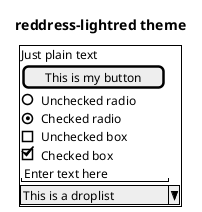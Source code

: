 ' Do not edit
' Theme Gallery
' autogenerated by script
'
@startsalt
!theme reddress-lightred
title reddress-lightred theme
{+
  Just plain text
  [This is my button]
  ()  Unchecked radio
  (X) Checked radio
  []  Unchecked box
  [X] Checked box
  "Enter text here   "
  ^This is a droplist^
}
@endsalt